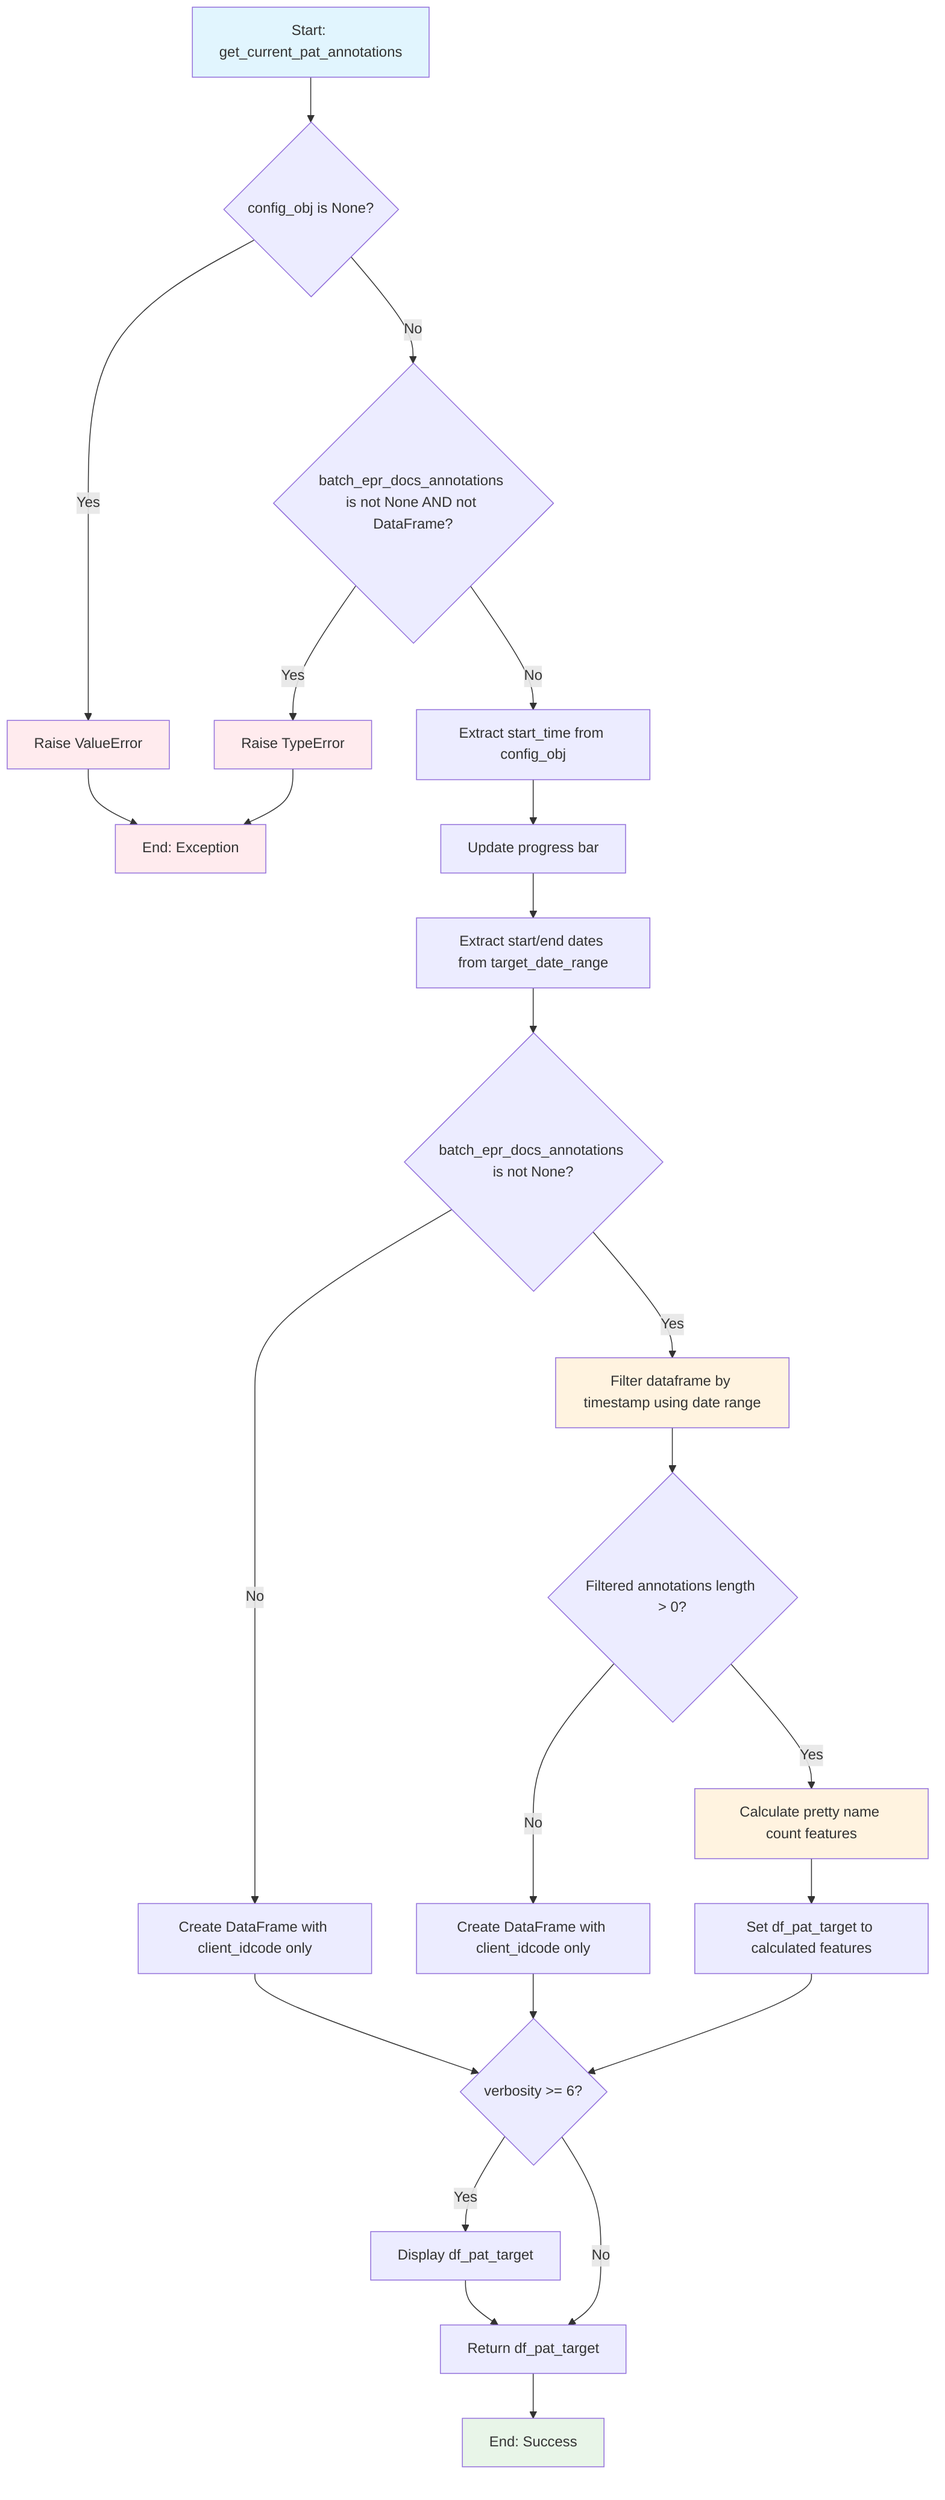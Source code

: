 flowchart TD
    A[Start: get_current_pat_annotations] --> B{config_obj is None?}
    B -->|Yes| C[Raise ValueError]
    B -->|No| D{batch_epr_docs_annotations is not None AND not DataFrame?}
    D -->|Yes| E[Raise TypeError]
    D -->|No| F[Extract start_time from config_obj]
    F --> G[Update progress bar]
    G --> H[Extract start/end dates from target_date_range]
    H --> I{batch_epr_docs_annotations is not None?}
    
    I -->|No| J[Create DataFrame with client_idcode only]
    I -->|Yes| K[Filter dataframe by timestamp using date range]
    K --> L{Filtered annotations length > 0?}
    
    L -->|No| M[Create DataFrame with client_idcode only]
    L -->|Yes| N[Calculate pretty name count features]
    N --> O[Set df_pat_target to calculated features]
    
    M --> P{verbosity >= 6?}
    J --> P
    O --> P
    
    P -->|Yes| Q[Display df_pat_target]
    P -->|No| R[Return df_pat_target]
    Q --> R
    
    C --> S[End: Exception]
    E --> S
    R --> T[End: Success]
    
    style A fill:#e1f5fe
    style C fill:#ffebee
    style E fill:#ffebee
    style S fill:#ffebee
    style T fill:#e8f5e8
    style N fill:#fff3e0
    style K fill:#fff3e0